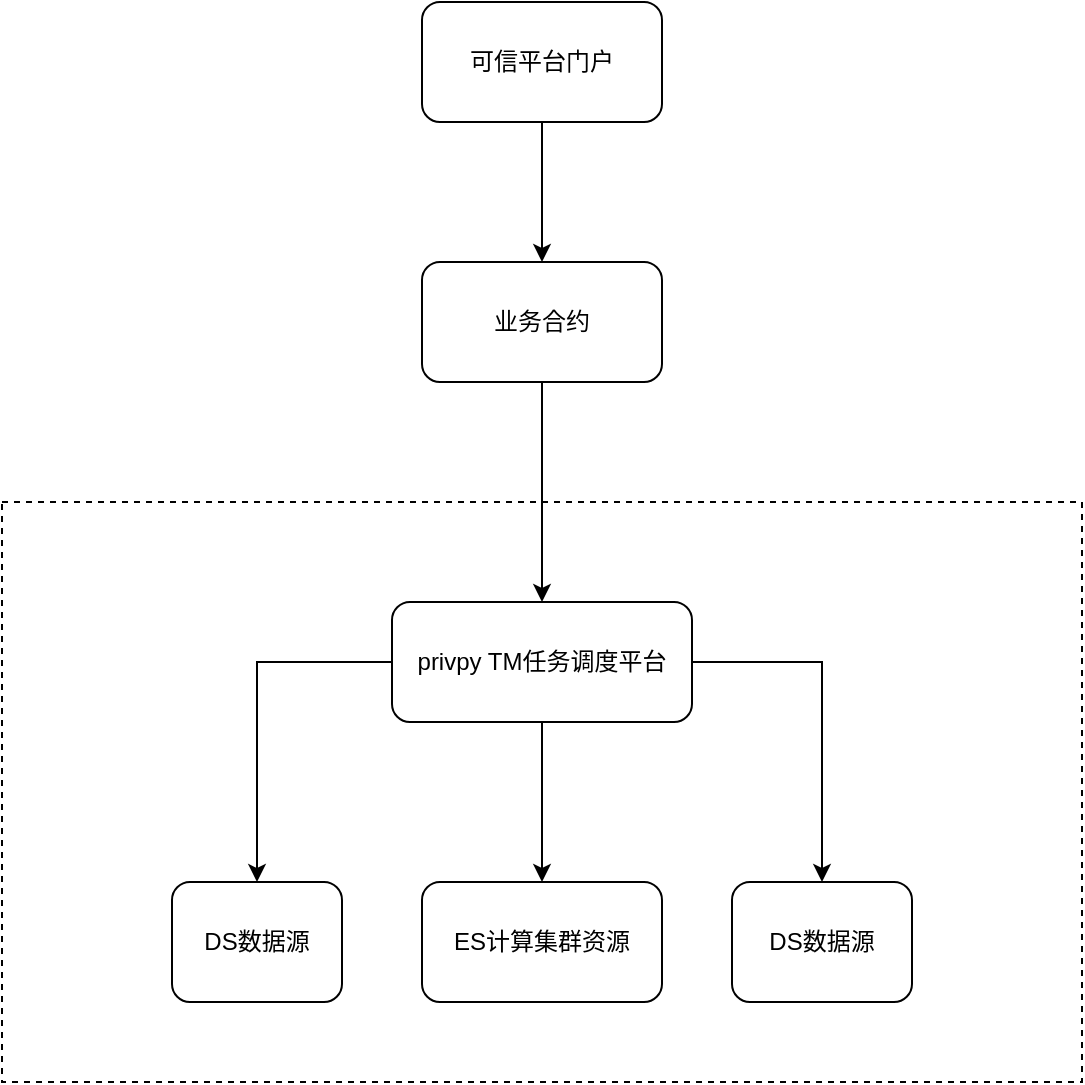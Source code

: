 <mxfile version="14.2.5" type="github">
  <diagram id="u8SM7Y_Kzt9AyCulQmiS" name="Page-1">
    <mxGraphModel dx="1178" dy="706" grid="1" gridSize="10" guides="1" tooltips="1" connect="1" arrows="1" fold="1" page="1" pageScale="1" pageWidth="827" pageHeight="1169" math="0" shadow="0">
      <root>
        <mxCell id="0" />
        <mxCell id="1" parent="0" />
        <mxCell id="Y0NiukuMd00NJ9UfFPT2-10" value="" style="rounded=0;whiteSpace=wrap;html=1;dashed=1;" vertex="1" parent="1">
          <mxGeometry x="155" y="340" width="540" height="290" as="geometry" />
        </mxCell>
        <mxCell id="Y0NiukuMd00NJ9UfFPT2-3" value="" style="edgeStyle=orthogonalEdgeStyle;rounded=0;orthogonalLoop=1;jettySize=auto;html=1;" edge="1" parent="1" source="Y0NiukuMd00NJ9UfFPT2-1" target="Y0NiukuMd00NJ9UfFPT2-2">
          <mxGeometry relative="1" as="geometry" />
        </mxCell>
        <mxCell id="Y0NiukuMd00NJ9UfFPT2-5" value="" style="edgeStyle=orthogonalEdgeStyle;rounded=0;orthogonalLoop=1;jettySize=auto;html=1;" edge="1" parent="1" source="Y0NiukuMd00NJ9UfFPT2-1" target="Y0NiukuMd00NJ9UfFPT2-4">
          <mxGeometry relative="1" as="geometry" />
        </mxCell>
        <mxCell id="Y0NiukuMd00NJ9UfFPT2-12" value="" style="edgeStyle=orthogonalEdgeStyle;rounded=0;orthogonalLoop=1;jettySize=auto;html=1;" edge="1" parent="1" source="Y0NiukuMd00NJ9UfFPT2-1" target="Y0NiukuMd00NJ9UfFPT2-11">
          <mxGeometry relative="1" as="geometry" />
        </mxCell>
        <mxCell id="Y0NiukuMd00NJ9UfFPT2-1" value="privpy TM任务调度平台" style="rounded=1;whiteSpace=wrap;html=1;" vertex="1" parent="1">
          <mxGeometry x="350" y="390" width="150" height="60" as="geometry" />
        </mxCell>
        <mxCell id="Y0NiukuMd00NJ9UfFPT2-2" value="ES计算集群资源" style="whiteSpace=wrap;html=1;rounded=1;" vertex="1" parent="1">
          <mxGeometry x="365" y="530" width="120" height="60" as="geometry" />
        </mxCell>
        <mxCell id="Y0NiukuMd00NJ9UfFPT2-4" value="DS数据源" style="whiteSpace=wrap;html=1;rounded=1;" vertex="1" parent="1">
          <mxGeometry x="520" y="530" width="90" height="60" as="geometry" />
        </mxCell>
        <mxCell id="Y0NiukuMd00NJ9UfFPT2-8" value="" style="edgeStyle=orthogonalEdgeStyle;rounded=0;orthogonalLoop=1;jettySize=auto;html=1;" edge="1" parent="1" source="Y0NiukuMd00NJ9UfFPT2-6" target="Y0NiukuMd00NJ9UfFPT2-1">
          <mxGeometry relative="1" as="geometry" />
        </mxCell>
        <mxCell id="Y0NiukuMd00NJ9UfFPT2-6" value="业务合约" style="rounded=1;whiteSpace=wrap;html=1;" vertex="1" parent="1">
          <mxGeometry x="365" y="220" width="120" height="60" as="geometry" />
        </mxCell>
        <mxCell id="Y0NiukuMd00NJ9UfFPT2-9" value="" style="edgeStyle=orthogonalEdgeStyle;rounded=0;orthogonalLoop=1;jettySize=auto;html=1;" edge="1" parent="1" source="Y0NiukuMd00NJ9UfFPT2-7" target="Y0NiukuMd00NJ9UfFPT2-6">
          <mxGeometry relative="1" as="geometry" />
        </mxCell>
        <mxCell id="Y0NiukuMd00NJ9UfFPT2-7" value="可信平台门户" style="rounded=1;whiteSpace=wrap;html=1;" vertex="1" parent="1">
          <mxGeometry x="365" y="90" width="120" height="60" as="geometry" />
        </mxCell>
        <mxCell id="Y0NiukuMd00NJ9UfFPT2-11" value="DS数据源" style="whiteSpace=wrap;html=1;rounded=1;" vertex="1" parent="1">
          <mxGeometry x="240" y="530" width="85" height="60" as="geometry" />
        </mxCell>
      </root>
    </mxGraphModel>
  </diagram>
</mxfile>
